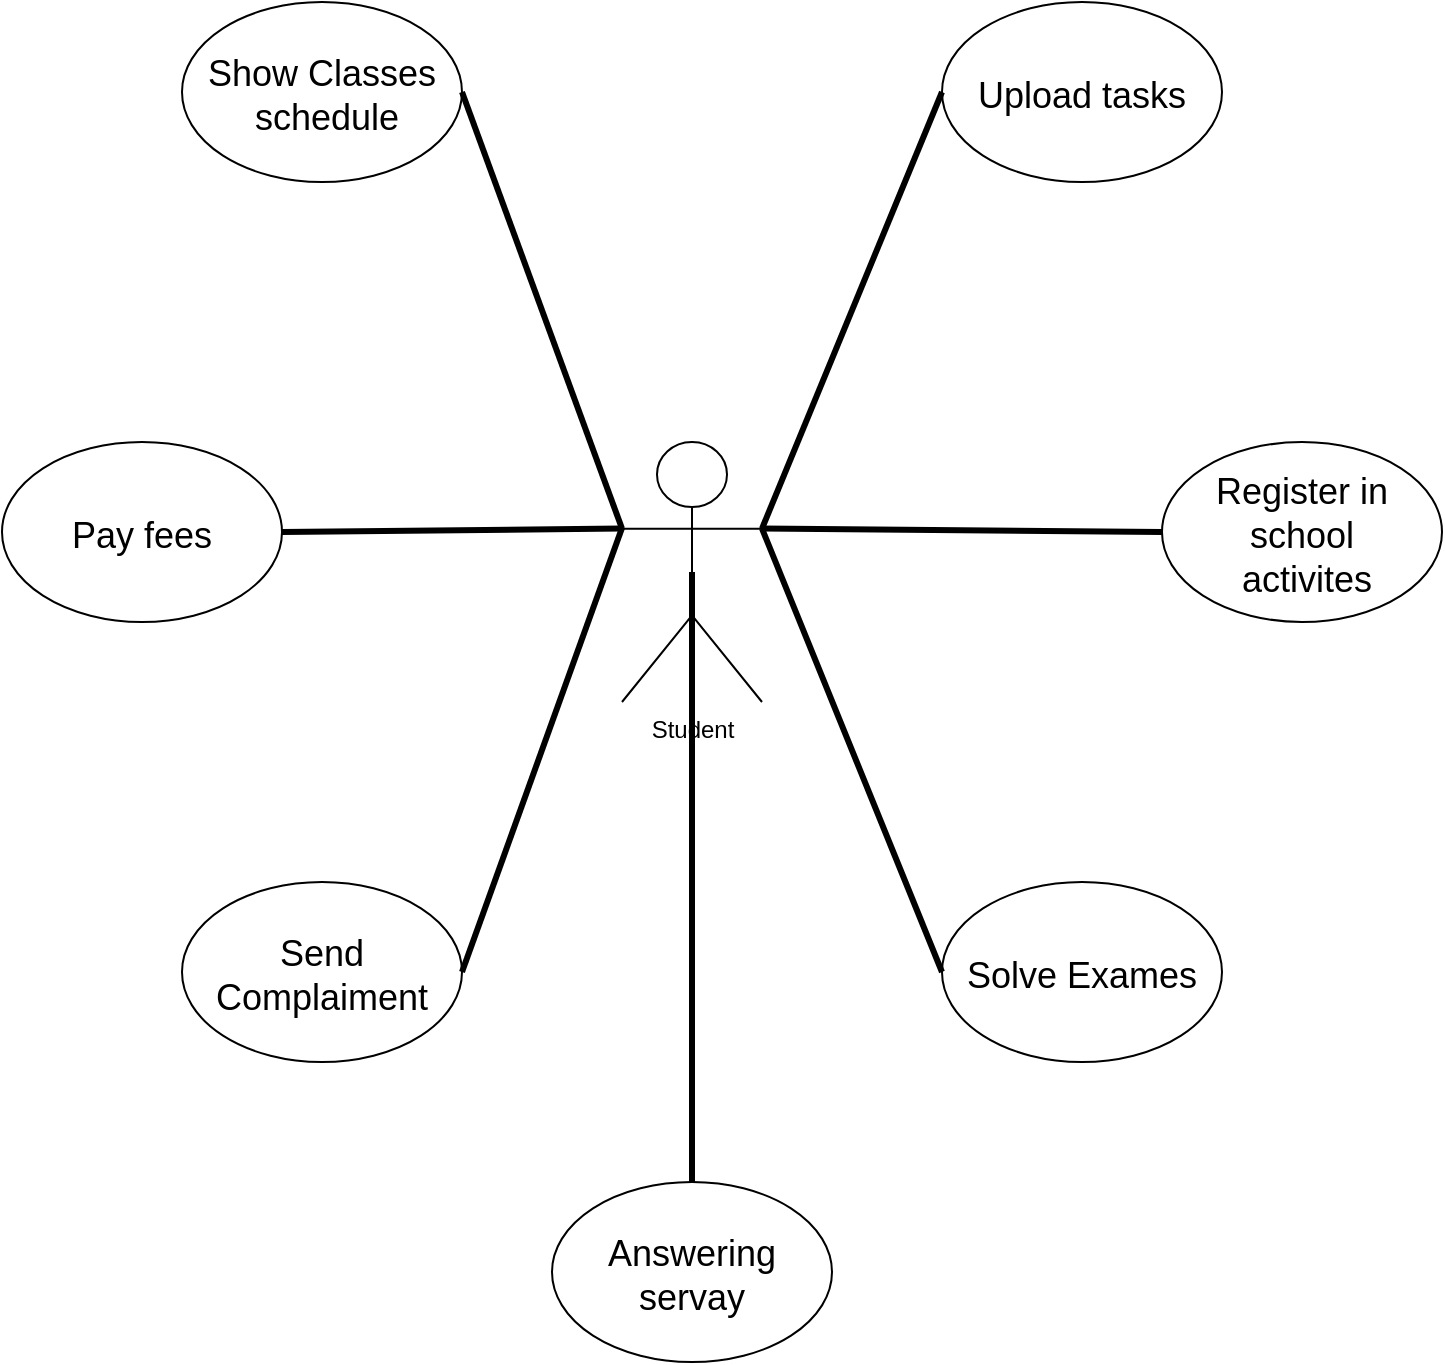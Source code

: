 <mxfile>
    <diagram id="o_uqdvn1tJFL3TNbFuQG" name="Page-1">
        <mxGraphModel dx="883" dy="647" grid="0" gridSize="10" guides="1" tooltips="1" connect="1" arrows="1" fold="1" page="1" pageScale="1" pageWidth="850" pageHeight="1100" math="0" shadow="0">
            <root>
                <mxCell id="0"/>
                <mxCell id="1" parent="0"/>
                <mxCell id="2" value="Student&lt;br&gt;" style="shape=umlActor;verticalLabelPosition=bottom;verticalAlign=top;html=1;labelPadding=10;" parent="1" vertex="1">
                    <mxGeometry x="330" y="420" width="70" height="130" as="geometry"/>
                </mxCell>
                <mxCell id="7" value="Show Classes&#10; schedule" style="ellipse;fontSize=18;" parent="1" vertex="1">
                    <mxGeometry x="110" y="200" width="140" height="90" as="geometry"/>
                </mxCell>
                <mxCell id="8" value="Upload tasks" style="ellipse;fontSize=18;" parent="1" vertex="1">
                    <mxGeometry x="490" y="200" width="140" height="90" as="geometry"/>
                </mxCell>
                <mxCell id="9" value="Pay fees" style="ellipse;fontSize=18;" parent="1" vertex="1">
                    <mxGeometry x="20" y="420" width="140" height="90" as="geometry"/>
                </mxCell>
                <mxCell id="10" value="Register in&#10;school&#10; activites" style="ellipse;fontSize=18;" parent="1" vertex="1">
                    <mxGeometry x="600" y="420" width="140" height="90" as="geometry"/>
                </mxCell>
                <mxCell id="11" value="Solve Exames" style="ellipse;fontSize=18;" parent="1" vertex="1">
                    <mxGeometry x="490" y="640" width="140" height="90" as="geometry"/>
                </mxCell>
                <mxCell id="12" value="Send &#10;Complaiment" style="ellipse;fontSize=18;" parent="1" vertex="1">
                    <mxGeometry x="110" y="640" width="140" height="90" as="geometry"/>
                </mxCell>
                <mxCell id="13" value="Answering&#10;servay" style="ellipse;fontSize=18;" parent="1" vertex="1">
                    <mxGeometry x="295" y="790" width="140" height="90" as="geometry"/>
                </mxCell>
                <mxCell id="14" value="" style="endArrow=none;startArrow=none;endFill=0;startFill=0;endSize=8;html=1;verticalAlign=bottom;labelBackgroundColor=none;strokeWidth=3;fontSize=18;exitX=0;exitY=0.333;exitDx=0;exitDy=0;exitPerimeter=0;entryX=1;entryY=0.5;entryDx=0;entryDy=0;" parent="1" source="2" target="7" edge="1">
                    <mxGeometry width="160" relative="1" as="geometry">
                        <mxPoint x="340" y="490" as="sourcePoint"/>
                        <mxPoint x="500" y="490" as="targetPoint"/>
                    </mxGeometry>
                </mxCell>
                <mxCell id="15" value="" style="endArrow=none;startArrow=none;endFill=0;startFill=0;endSize=8;html=1;verticalAlign=bottom;labelBackgroundColor=none;strokeWidth=3;fontSize=18;entryX=0;entryY=0.5;entryDx=0;entryDy=0;exitX=1;exitY=0.333;exitDx=0;exitDy=0;exitPerimeter=0;" parent="1" source="2" target="8" edge="1">
                    <mxGeometry width="160" relative="1" as="geometry">
                        <mxPoint x="160" y="490" as="sourcePoint"/>
                        <mxPoint x="500.0" y="135" as="targetPoint"/>
                    </mxGeometry>
                </mxCell>
                <mxCell id="16" value="" style="endArrow=none;startArrow=none;endFill=0;startFill=0;endSize=8;html=1;verticalAlign=bottom;labelBackgroundColor=none;strokeWidth=3;fontSize=18;exitX=0;exitY=0.333;exitDx=0;exitDy=0;exitPerimeter=0;entryX=1;entryY=0.5;entryDx=0;entryDy=0;" parent="1" source="2" target="9" edge="1">
                    <mxGeometry width="160" relative="1" as="geometry">
                        <mxPoint x="150" y="483.333" as="sourcePoint"/>
                        <mxPoint x="250" y="470" as="targetPoint"/>
                    </mxGeometry>
                </mxCell>
                <mxCell id="17" value="" style="endArrow=none;startArrow=none;endFill=0;startFill=0;endSize=8;html=1;verticalAlign=bottom;labelBackgroundColor=none;strokeWidth=3;fontSize=18;exitX=1;exitY=0.333;exitDx=0;exitDy=0;exitPerimeter=0;entryX=0;entryY=0.5;entryDx=0;entryDy=0;" parent="1" source="2" target="10" edge="1">
                    <mxGeometry width="160" relative="1" as="geometry">
                        <mxPoint x="160" y="493.333" as="sourcePoint"/>
                        <mxPoint x="520.0" y="155" as="targetPoint"/>
                    </mxGeometry>
                </mxCell>
                <mxCell id="18" value="" style="endArrow=none;startArrow=none;endFill=0;startFill=0;endSize=8;html=1;verticalAlign=bottom;labelBackgroundColor=none;strokeWidth=3;fontSize=18;exitX=1;exitY=0.333;exitDx=0;exitDy=0;exitPerimeter=0;entryX=0;entryY=0.5;entryDx=0;entryDy=0;" parent="1" source="2" target="11" edge="1">
                    <mxGeometry width="160" relative="1" as="geometry">
                        <mxPoint x="170" y="503.333" as="sourcePoint"/>
                        <mxPoint x="530.0" y="165" as="targetPoint"/>
                    </mxGeometry>
                </mxCell>
                <mxCell id="19" value="" style="endArrow=none;startArrow=none;endFill=0;startFill=0;endSize=8;html=1;verticalAlign=bottom;labelBackgroundColor=none;strokeWidth=3;fontSize=18;entryX=1;entryY=0.5;entryDx=0;entryDy=0;" parent="1" target="12" edge="1">
                    <mxGeometry width="160" relative="1" as="geometry">
                        <mxPoint x="330" y="463" as="sourcePoint"/>
                        <mxPoint x="540.0" y="175" as="targetPoint"/>
                    </mxGeometry>
                </mxCell>
                <mxCell id="20" value="" style="endArrow=none;startArrow=none;endFill=0;startFill=0;endSize=8;html=1;verticalAlign=bottom;labelBackgroundColor=none;strokeWidth=3;fontSize=18;entryX=0.5;entryY=0;entryDx=0;entryDy=0;exitX=0.5;exitY=0.5;exitDx=0;exitDy=0;exitPerimeter=0;" parent="1" source="2" target="13" edge="1">
                    <mxGeometry width="160" relative="1" as="geometry">
                        <mxPoint x="190" y="523.333" as="sourcePoint"/>
                        <mxPoint x="550.0" y="185" as="targetPoint"/>
                    </mxGeometry>
                </mxCell>
            </root>
        </mxGraphModel>
    </diagram>
</mxfile>
